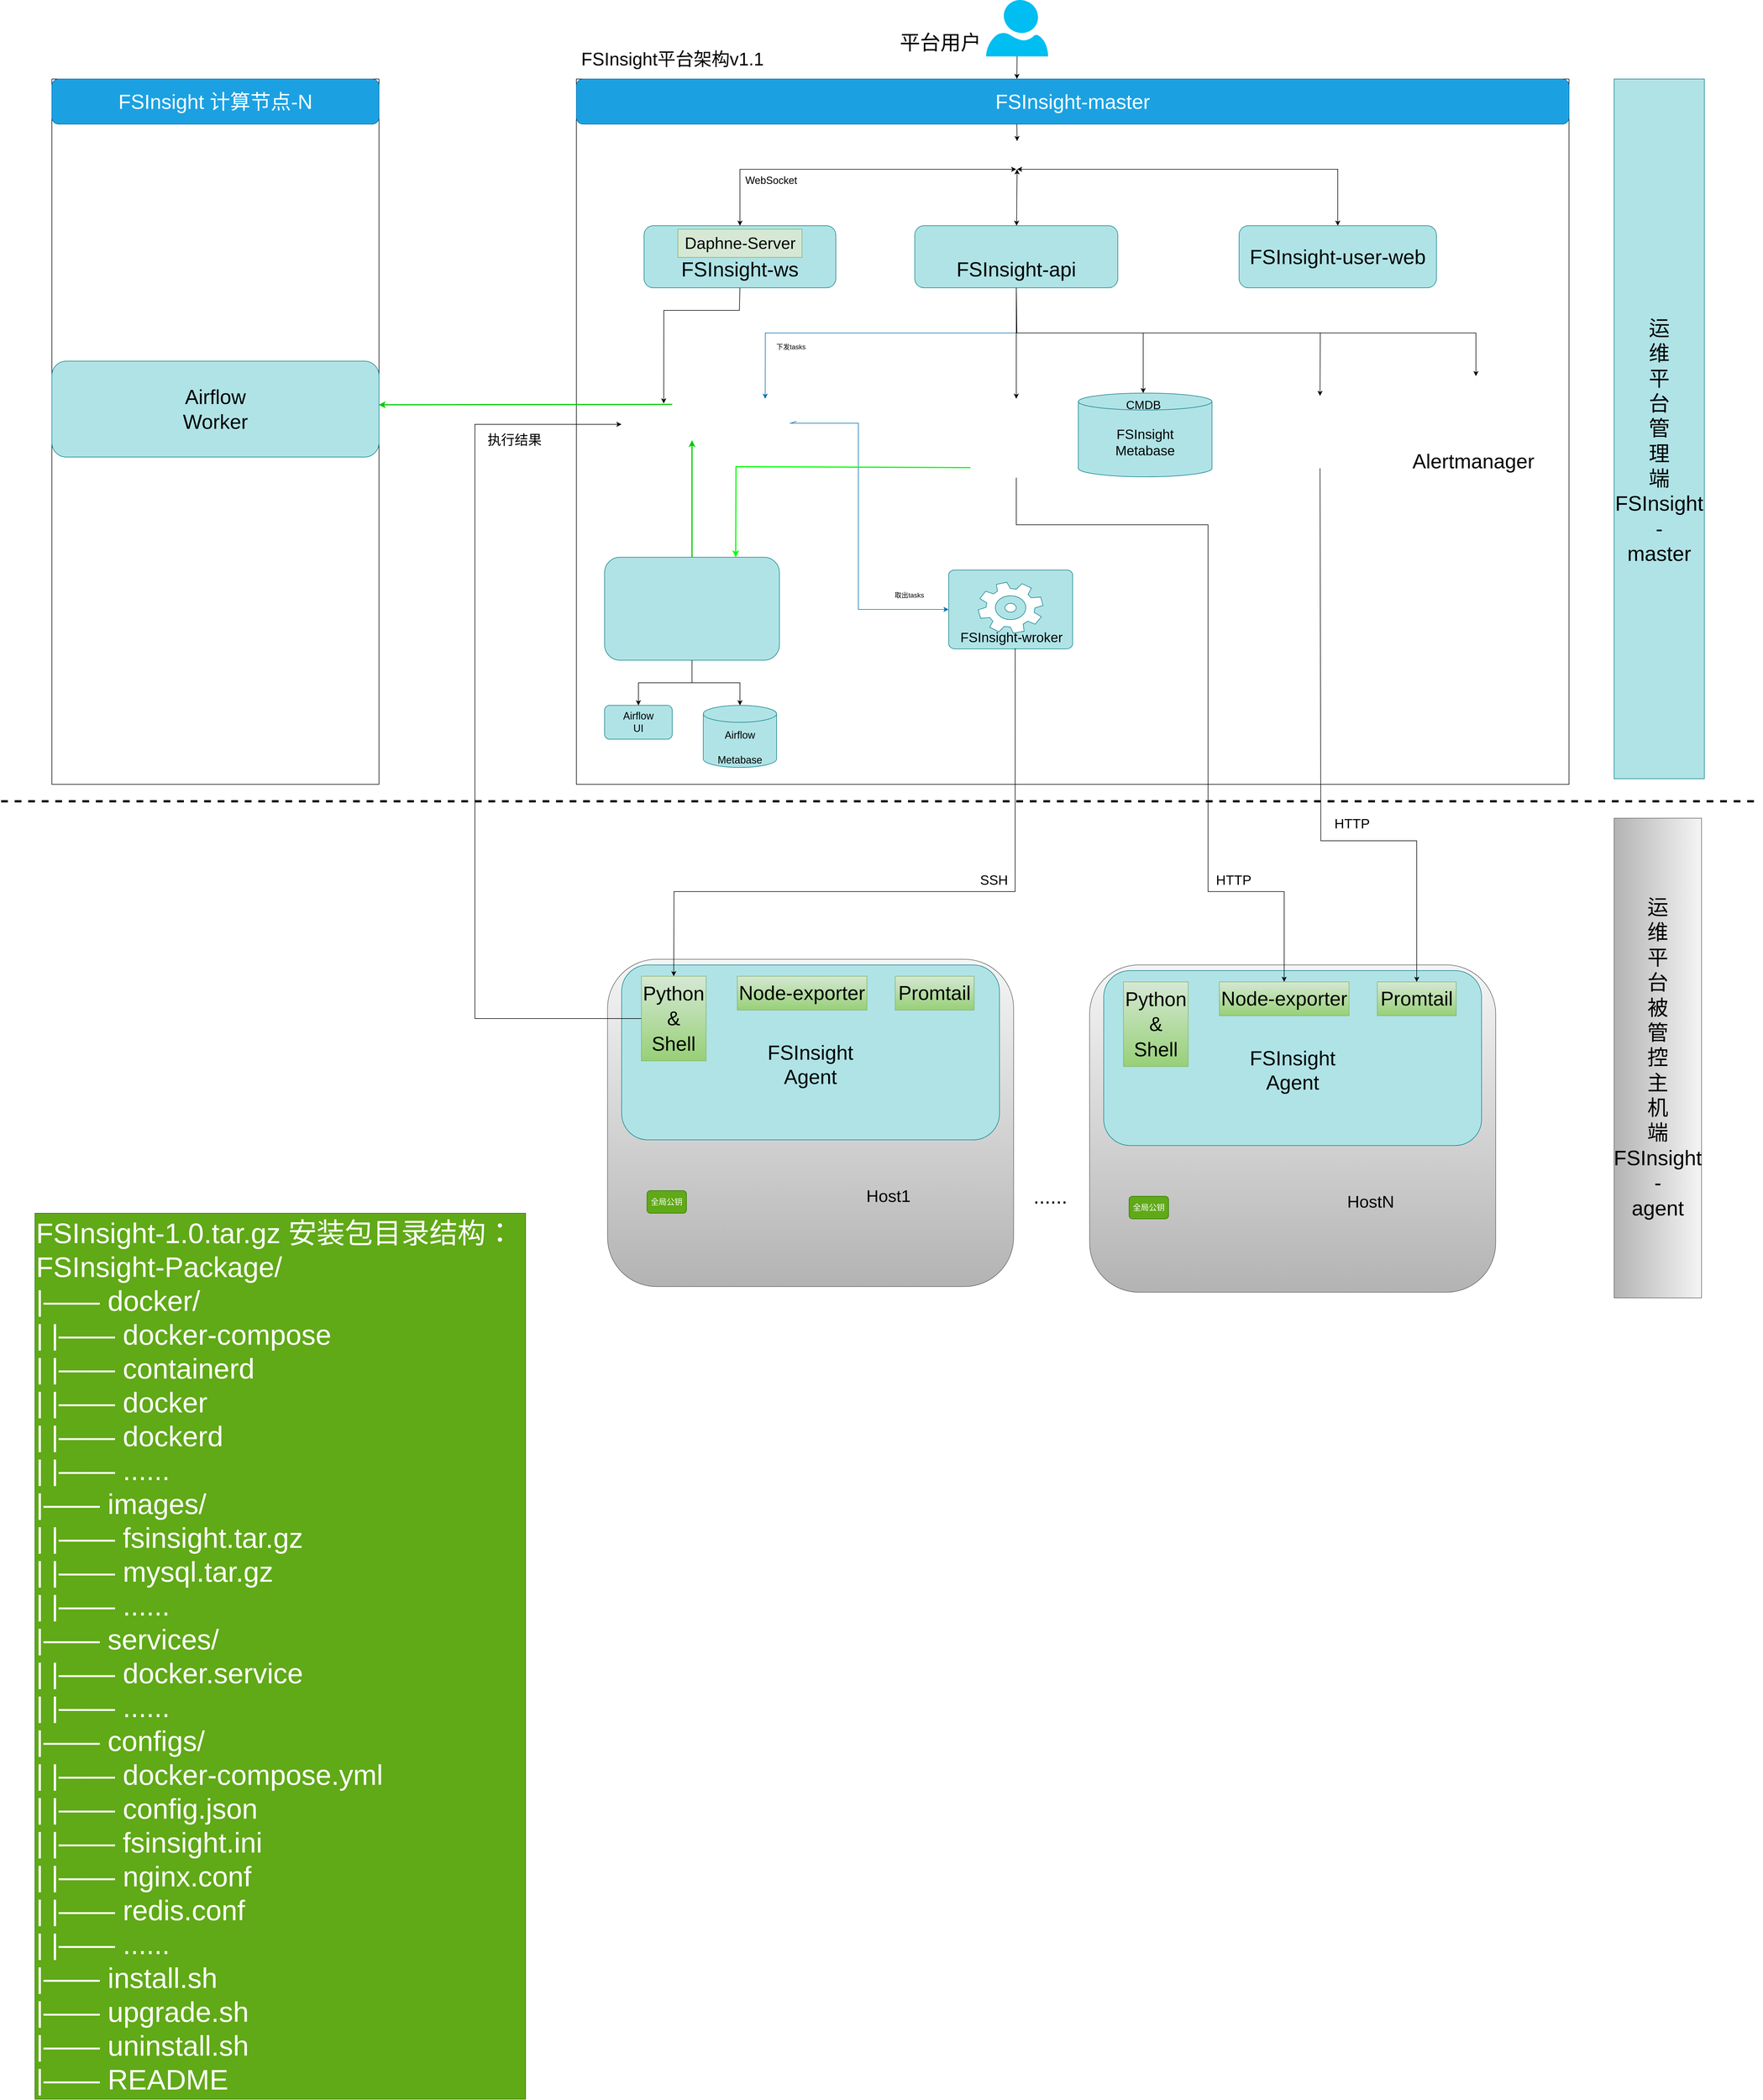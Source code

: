 <mxfile version="21.3.8" type="github">
  <diagram name="第 1 页" id="PWn0qpvjfhWFUnn55hS1">
    <mxGraphModel dx="8011" dy="-2174" grid="1" gridSize="10" guides="1" tooltips="1" connect="1" arrows="1" fold="1" page="1" pageScale="1" pageWidth="827" pageHeight="1169" math="0" shadow="0">
      <root>
        <mxCell id="0" />
        <mxCell id="1" parent="0" />
        <mxCell id="Eih9cNRxZLLOgjD7t8Rx-1" value="" style="swimlane;startSize=0;" parent="1" vertex="1">
          <mxGeometry x="-100" y="5350" width="1760" height="1250" as="geometry" />
        </mxCell>
        <mxCell id="Eih9cNRxZLLOgjD7t8Rx-2" value="&lt;font style=&quot;font-size: 36px;&quot;&gt;FSInsight-user-web&lt;/font&gt;" style="rounded=1;whiteSpace=wrap;html=1;fillColor=#b0e3e6;strokeColor=#0e8088;" parent="Eih9cNRxZLLOgjD7t8Rx-1" vertex="1">
          <mxGeometry x="1175" y="260" width="350" height="110" as="geometry" />
        </mxCell>
        <mxCell id="Eih9cNRxZLLOgjD7t8Rx-3" value="" style="shape=image;verticalLabelPosition=bottom;labelBackgroundColor=default;verticalAlign=top;aspect=fixed;imageAspect=0;image=https://www.gartner.com/imagesrv/peer-insights/vendors/logos/nginx.png;" parent="Eih9cNRxZLLOgjD7t8Rx-1" vertex="1">
          <mxGeometry x="707.12" y="110" width="148.55" height="50" as="geometry" />
        </mxCell>
        <mxCell id="Eih9cNRxZLLOgjD7t8Rx-4" value="&lt;font style=&quot;font-size: 36px;&quot;&gt;&lt;br&gt;FSInsight-api&lt;/font&gt;" style="rounded=1;whiteSpace=wrap;html=1;fillColor=#b0e3e6;strokeColor=#0e8088;" parent="Eih9cNRxZLLOgjD7t8Rx-1" vertex="1">
          <mxGeometry x="600" y="260" width="360" height="110" as="geometry" />
        </mxCell>
        <mxCell id="Eih9cNRxZLLOgjD7t8Rx-5" value="" style="shape=image;verticalLabelPosition=bottom;labelBackgroundColor=default;verticalAlign=top;aspect=fixed;imageAspect=0;image=https://upload.wikimedia.org/wikipedia/commons/thumb/0/00/Gunicorn_logo_2010.svg/2560px-Gunicorn_logo_2010.svg.png;" parent="Eih9cNRxZLLOgjD7t8Rx-1" vertex="1">
          <mxGeometry x="680.15" y="266.15" width="182.64" height="40.05" as="geometry" />
        </mxCell>
        <mxCell id="Eih9cNRxZLLOgjD7t8Rx-6" value="&lt;font style=&quot;font-size: 24px;&quot;&gt;FSInsight&lt;br&gt;Metabase&lt;/font&gt;" style="shape=cylinder3;whiteSpace=wrap;html=1;boundedLbl=1;backgroundOutline=1;size=15;fillColor=#b0e3e6;strokeColor=#0e8088;" parent="Eih9cNRxZLLOgjD7t8Rx-1" vertex="1">
          <mxGeometry x="890" y="556.64" width="237" height="148.36" as="geometry" />
        </mxCell>
        <mxCell id="Eih9cNRxZLLOgjD7t8Rx-7" value="" style="endArrow=classic;html=1;rounded=0;entryX=0;entryY=0.5;entryDx=0;entryDy=0;entryPerimeter=0;exitX=0.913;exitY=0.471;exitDx=0;exitDy=0;exitPerimeter=0;fillColor=#1ba1e2;strokeColor=#006EAF;" parent="Eih9cNRxZLLOgjD7t8Rx-1" source="Eih9cNRxZLLOgjD7t8Rx-19" target="Eih9cNRxZLLOgjD7t8Rx-21" edge="1">
          <mxGeometry width="50" height="50" relative="1" as="geometry">
            <mxPoint x="776.61" y="750" as="sourcePoint" />
            <mxPoint x="776.61" y="730" as="targetPoint" />
            <Array as="points">
              <mxPoint x="380" y="610" />
              <mxPoint x="500" y="610" />
              <mxPoint x="500" y="940" />
            </Array>
          </mxGeometry>
        </mxCell>
        <mxCell id="Eih9cNRxZLLOgjD7t8Rx-8" value="" style="endArrow=classic;html=1;rounded=0;exitX=0.5;exitY=1;exitDx=0;exitDy=0;entryX=0.75;entryY=0.294;entryDx=0;entryDy=0;entryPerimeter=0;fillColor=#1ba1e2;strokeColor=#006EAF;" parent="Eih9cNRxZLLOgjD7t8Rx-1" source="Eih9cNRxZLLOgjD7t8Rx-4" target="Eih9cNRxZLLOgjD7t8Rx-19" edge="1">
          <mxGeometry width="50" height="50" relative="1" as="geometry">
            <mxPoint x="465" y="490" as="sourcePoint" />
            <mxPoint x="475" y="510" as="targetPoint" />
            <Array as="points">
              <mxPoint x="780" y="450" />
              <mxPoint x="335" y="450" />
            </Array>
          </mxGeometry>
        </mxCell>
        <mxCell id="Eih9cNRxZLLOgjD7t8Rx-9" value="取出tasks" style="text;html=1;align=center;verticalAlign=middle;resizable=0;points=[];autosize=1;strokeColor=none;fillColor=none;" parent="Eih9cNRxZLLOgjD7t8Rx-1" vertex="1">
          <mxGeometry x="550" y="900" width="80" height="30" as="geometry" />
        </mxCell>
        <mxCell id="Eih9cNRxZLLOgjD7t8Rx-10" value="&lt;font style=&quot;font-size: 36px;&quot;&gt;&lt;br&gt;&lt;font style=&quot;font-size: 36px;&quot;&gt;FSInsight-ws&lt;/font&gt;&lt;/font&gt;" style="rounded=1;whiteSpace=wrap;html=1;fillColor=#b0e3e6;strokeColor=#0e8088;" parent="Eih9cNRxZLLOgjD7t8Rx-1" vertex="1">
          <mxGeometry x="120" y="260" width="340" height="110" as="geometry" />
        </mxCell>
        <mxCell id="Eih9cNRxZLLOgjD7t8Rx-11" value="&lt;font style=&quot;font-size: 29px;&quot;&gt;Daphne-Server&lt;/font&gt;" style="text;html=1;align=center;verticalAlign=middle;resizable=0;points=[];autosize=1;strokeColor=#82b366;fillColor=#d5e8d4;" parent="Eih9cNRxZLLOgjD7t8Rx-1" vertex="1">
          <mxGeometry x="180" y="266.15" width="220" height="50" as="geometry" />
        </mxCell>
        <mxCell id="Eih9cNRxZLLOgjD7t8Rx-12" value="" style="endArrow=classic;startArrow=classic;html=1;rounded=0;exitX=0.5;exitY=0;exitDx=0;exitDy=0;" parent="Eih9cNRxZLLOgjD7t8Rx-1" source="Eih9cNRxZLLOgjD7t8Rx-10" edge="1">
          <mxGeometry width="50" height="50" relative="1" as="geometry">
            <mxPoint x="350" y="310" as="sourcePoint" />
            <mxPoint x="780" y="160" as="targetPoint" />
            <Array as="points">
              <mxPoint x="290" y="160" />
            </Array>
          </mxGeometry>
        </mxCell>
        <mxCell id="Eih9cNRxZLLOgjD7t8Rx-13" value="" style="endArrow=classic;startArrow=classic;html=1;rounded=0;entryX=0.5;entryY=1;entryDx=0;entryDy=0;" parent="Eih9cNRxZLLOgjD7t8Rx-1" source="Eih9cNRxZLLOgjD7t8Rx-4" target="Eih9cNRxZLLOgjD7t8Rx-3" edge="1">
          <mxGeometry width="50" height="50" relative="1" as="geometry">
            <mxPoint x="350" y="250" as="sourcePoint" />
            <mxPoint x="475" y="120" as="targetPoint" />
          </mxGeometry>
        </mxCell>
        <mxCell id="Eih9cNRxZLLOgjD7t8Rx-14" value="" style="endArrow=classic;startArrow=classic;html=1;rounded=0;entryX=0.5;entryY=1;entryDx=0;entryDy=0;exitX=0.5;exitY=0;exitDx=0;exitDy=0;" parent="Eih9cNRxZLLOgjD7t8Rx-1" source="Eih9cNRxZLLOgjD7t8Rx-2" target="Eih9cNRxZLLOgjD7t8Rx-3" edge="1">
          <mxGeometry width="50" height="50" relative="1" as="geometry">
            <mxPoint x="350" y="250" as="sourcePoint" />
            <mxPoint x="400" y="200" as="targetPoint" />
            <Array as="points">
              <mxPoint x="1350" y="160" />
              <mxPoint x="1055" y="160" />
            </Array>
          </mxGeometry>
        </mxCell>
        <mxCell id="Eih9cNRxZLLOgjD7t8Rx-15" value="CMDB" style="text;html=1;align=center;verticalAlign=middle;resizable=0;points=[];autosize=1;strokeColor=none;fillColor=none;fontSize=21;" parent="Eih9cNRxZLLOgjD7t8Rx-1" vertex="1">
          <mxGeometry x="960" y="556.64" width="90" height="40" as="geometry" />
        </mxCell>
        <mxCell id="Eih9cNRxZLLOgjD7t8Rx-19" value="" style="shape=image;verticalLabelPosition=bottom;labelBackgroundColor=#33FFFF;verticalAlign=top;aspect=fixed;imageAspect=0;image=https://download.logo.wine/logo/Redis/Redis-Logo.wine.png;" parent="Eih9cNRxZLLOgjD7t8Rx-1" vertex="1">
          <mxGeometry x="80" y="500" width="339.72" height="226.72" as="geometry" />
        </mxCell>
        <mxCell id="Eih9cNRxZLLOgjD7t8Rx-20" value="&lt;font style=&quot;font-size: 36px;&quot;&gt;FSInsight-master&lt;/font&gt;" style="rounded=1;whiteSpace=wrap;html=1;fillColor=#1ba1e2;strokeColor=#006EAF;fontColor=#ffffff;" parent="Eih9cNRxZLLOgjD7t8Rx-1" vertex="1">
          <mxGeometry width="1760" height="80" as="geometry" />
        </mxCell>
        <mxCell id="Eih9cNRxZLLOgjD7t8Rx-21" value="" style="verticalLabelPosition=bottom;html=1;verticalAlign=top;align=center;strokeColor=#0e8088;fillColor=#b0e3e6;shape=mxgraph.azure.worker_role;labelBackgroundColor=#33FFFF;fontSize=24;" parent="Eih9cNRxZLLOgjD7t8Rx-1" vertex="1">
          <mxGeometry x="660" y="870" width="220" height="140" as="geometry" />
        </mxCell>
        <mxCell id="Eih9cNRxZLLOgjD7t8Rx-22" value="&lt;font style=&quot;font-size: 24px;&quot;&gt;FSInsight-wroker&lt;/font&gt;" style="text;html=1;align=center;verticalAlign=middle;resizable=0;points=[];autosize=1;strokeColor=none;fillColor=none;fontSize=24;" parent="Eih9cNRxZLLOgjD7t8Rx-1" vertex="1">
          <mxGeometry x="671.47" y="970" width="200" height="40" as="geometry" />
        </mxCell>
        <mxCell id="Eih9cNRxZLLOgjD7t8Rx-23" value="" style="shape=image;verticalLabelPosition=bottom;labelBackgroundColor=default;verticalAlign=top;aspect=fixed;imageAspect=0;image=https://grafana.com/docs/loki/latest/logo_and_name.png;" parent="Eih9cNRxZLLOgjD7t8Rx-1" vertex="1">
          <mxGeometry x="1210" y="561.64" width="217.13" height="128.19" as="geometry" />
        </mxCell>
        <mxCell id="Eih9cNRxZLLOgjD7t8Rx-24" value="" style="shape=image;verticalLabelPosition=bottom;labelBackgroundColor=default;verticalAlign=top;aspect=fixed;imageAspect=0;image=https://seeklogo.com/images/P/prometheus-monitoring-system-logo-3C07B67C00-seeklogo.com.png;" parent="Eih9cNRxZLLOgjD7t8Rx-1" vertex="1">
          <mxGeometry x="698.6" y="566.64" width="162.79" height="140" as="geometry" />
        </mxCell>
        <mxCell id="Eih9cNRxZLLOgjD7t8Rx-25" value="" style="endArrow=classic;html=1;rounded=0;" parent="Eih9cNRxZLLOgjD7t8Rx-1" edge="1" target="Eih9cNRxZLLOgjD7t8Rx-15">
          <mxGeometry width="50" height="50" relative="1" as="geometry">
            <mxPoint x="1005" y="450" as="sourcePoint" />
            <mxPoint x="780" y="520" as="targetPoint" />
            <Array as="points">
              <mxPoint x="1005" y="450" />
            </Array>
          </mxGeometry>
        </mxCell>
        <mxCell id="Eih9cNRxZLLOgjD7t8Rx-26" value="" style="endArrow=classic;html=1;rounded=0;entryX=0.5;entryY=0;entryDx=0;entryDy=0;exitX=0.5;exitY=1;exitDx=0;exitDy=0;" parent="Eih9cNRxZLLOgjD7t8Rx-1" source="Eih9cNRxZLLOgjD7t8Rx-4" target="Eih9cNRxZLLOgjD7t8Rx-23" edge="1">
          <mxGeometry width="50" height="50" relative="1" as="geometry">
            <mxPoint x="760" y="340" as="sourcePoint" />
            <mxPoint x="635" y="455" as="targetPoint" />
            <Array as="points">
              <mxPoint x="781" y="450" />
              <mxPoint x="1319" y="450" />
            </Array>
          </mxGeometry>
        </mxCell>
        <mxCell id="Eih9cNRxZLLOgjD7t8Rx-27" value="" style="endArrow=classic;html=1;rounded=0;strokeWidth=1;fontSize=37;entryX=0.5;entryY=0;entryDx=0;entryDy=0;exitX=0.5;exitY=1;exitDx=0;exitDy=0;" parent="Eih9cNRxZLLOgjD7t8Rx-1" source="Eih9cNRxZLLOgjD7t8Rx-10" edge="1">
          <mxGeometry width="50" height="50" relative="1" as="geometry">
            <mxPoint x="490" y="600" as="sourcePoint" />
            <mxPoint x="154.86" y="575" as="targetPoint" />
            <Array as="points">
              <mxPoint x="289" y="410" />
              <mxPoint x="155" y="410" />
            </Array>
          </mxGeometry>
        </mxCell>
        <mxCell id="Eih9cNRxZLLOgjD7t8Rx-29" value="Alertmanager" style="text;html=1;align=center;verticalAlign=middle;resizable=0;points=[];autosize=1;strokeColor=none;fillColor=none;fontSize=36;" parent="Eih9cNRxZLLOgjD7t8Rx-1" vertex="1">
          <mxGeometry x="1470" y="646.64" width="240" height="60" as="geometry" />
        </mxCell>
        <mxCell id="Eih9cNRxZLLOgjD7t8Rx-31" value="" style="endArrow=classic;html=1;rounded=0;strokeWidth=1;fontSize=32;exitX=0.5;exitY=1;exitDx=0;exitDy=0;entryX=0.5;entryY=0;entryDx=0;entryDy=0;" parent="Eih9cNRxZLLOgjD7t8Rx-1" source="Eih9cNRxZLLOgjD7t8Rx-4" target="yFFvs3m6YBxsAAmta-Yr-5" edge="1">
          <mxGeometry width="50" height="50" relative="1" as="geometry">
            <mxPoint x="1020" y="730" as="sourcePoint" />
            <mxPoint x="1355" y="540" as="targetPoint" />
            <Array as="points">
              <mxPoint x="780" y="450" />
              <mxPoint x="1595" y="450" />
            </Array>
          </mxGeometry>
        </mxCell>
        <mxCell id="B23y7wXSr48O5kqvbDNo-2" value="" style="endArrow=classic;html=1;rounded=0;entryX=0.5;entryY=0;entryDx=0;entryDy=0;" parent="Eih9cNRxZLLOgjD7t8Rx-1" target="Eih9cNRxZLLOgjD7t8Rx-3" edge="1">
          <mxGeometry width="50" height="50" relative="1" as="geometry">
            <mxPoint x="781" y="80" as="sourcePoint" />
            <mxPoint x="791" y="10" as="targetPoint" />
          </mxGeometry>
        </mxCell>
        <mxCell id="B23y7wXSr48O5kqvbDNo-4" value="" style="rounded=1;whiteSpace=wrap;html=1;fontSize=36;fillColor=#b0e3e6;strokeColor=#0e8088;" parent="Eih9cNRxZLLOgjD7t8Rx-1" vertex="1">
          <mxGeometry x="50" y="847.5" width="310" height="182.5" as="geometry" />
        </mxCell>
        <mxCell id="B23y7wXSr48O5kqvbDNo-3" value="" style="shape=image;verticalLabelPosition=bottom;labelBackgroundColor=default;verticalAlign=top;aspect=fixed;imageAspect=0;image=https://upload.wikimedia.org/wikipedia/commons/d/de/AirflowLogo.png;" parent="Eih9cNRxZLLOgjD7t8Rx-1" vertex="1">
          <mxGeometry x="61.01" y="885" width="258.71" height="100" as="geometry" />
        </mxCell>
        <mxCell id="B23y7wXSr48O5kqvbDNo-5" value="&lt;font style=&quot;font-size: 18px;&quot;&gt;Airflow&lt;br&gt;Metabase&lt;/font&gt;" style="shape=cylinder3;whiteSpace=wrap;html=1;boundedLbl=1;backgroundOutline=1;size=15;fontSize=36;fillColor=#b0e3e6;strokeColor=#0e8088;" parent="Eih9cNRxZLLOgjD7t8Rx-1" vertex="1">
          <mxGeometry x="225" y="1110" width="130" height="110" as="geometry" />
        </mxCell>
        <mxCell id="B23y7wXSr48O5kqvbDNo-6" value="Airflow&lt;br&gt;UI" style="rounded=1;whiteSpace=wrap;html=1;fontSize=18;fillColor=#b0e3e6;strokeColor=#0e8088;" parent="Eih9cNRxZLLOgjD7t8Rx-1" vertex="1">
          <mxGeometry x="50" y="1110" width="120" height="60" as="geometry" />
        </mxCell>
        <mxCell id="B23y7wXSr48O5kqvbDNo-7" value="" style="endArrow=classic;html=1;rounded=0;fontSize=18;exitX=0.5;exitY=1;exitDx=0;exitDy=0;entryX=0.5;entryY=0;entryDx=0;entryDy=0;entryPerimeter=0;" parent="Eih9cNRxZLLOgjD7t8Rx-1" source="B23y7wXSr48O5kqvbDNo-4" target="B23y7wXSr48O5kqvbDNo-5" edge="1">
          <mxGeometry width="50" height="50" relative="1" as="geometry">
            <mxPoint x="980" y="1030" as="sourcePoint" />
            <mxPoint x="1030" y="980" as="targetPoint" />
            <Array as="points">
              <mxPoint x="205" y="1070" />
              <mxPoint x="290" y="1070" />
            </Array>
          </mxGeometry>
        </mxCell>
        <mxCell id="B23y7wXSr48O5kqvbDNo-8" value="" style="endArrow=classic;html=1;rounded=0;fontSize=18;exitX=0.5;exitY=1;exitDx=0;exitDy=0;entryX=0.5;entryY=0;entryDx=0;entryDy=0;" parent="Eih9cNRxZLLOgjD7t8Rx-1" source="B23y7wXSr48O5kqvbDNo-4" target="B23y7wXSr48O5kqvbDNo-6" edge="1">
          <mxGeometry width="50" height="50" relative="1" as="geometry">
            <mxPoint x="980" y="1030" as="sourcePoint" />
            <mxPoint x="1030" y="980" as="targetPoint" />
            <Array as="points">
              <mxPoint x="205" y="1070" />
              <mxPoint x="110" y="1070" />
            </Array>
          </mxGeometry>
        </mxCell>
        <mxCell id="B23y7wXSr48O5kqvbDNo-9" value="" style="endArrow=classic;html=1;rounded=0;fontSize=18;entryX=0.368;entryY=0.618;entryDx=0;entryDy=0;exitX=0.5;exitY=0;exitDx=0;exitDy=0;entryPerimeter=0;strokeColor=#00CC00;strokeWidth=2;" parent="Eih9cNRxZLLOgjD7t8Rx-1" source="B23y7wXSr48O5kqvbDNo-4" target="Eih9cNRxZLLOgjD7t8Rx-19" edge="1">
          <mxGeometry width="50" height="50" relative="1" as="geometry">
            <mxPoint x="700" y="830" as="sourcePoint" />
            <mxPoint x="750" y="780" as="targetPoint" />
          </mxGeometry>
        </mxCell>
        <mxCell id="B23y7wXSr48O5kqvbDNo-15" value="" style="endArrow=classic;html=1;rounded=0;strokeColor=#00FF00;strokeWidth=2;fontSize=36;entryX=0.75;entryY=0;entryDx=0;entryDy=0;exitX=0;exitY=0.872;exitDx=0;exitDy=0;exitPerimeter=0;" parent="Eih9cNRxZLLOgjD7t8Rx-1" source="Eih9cNRxZLLOgjD7t8Rx-24" target="B23y7wXSr48O5kqvbDNo-4" edge="1">
          <mxGeometry width="50" height="50" relative="1" as="geometry">
            <mxPoint x="330" y="687" as="sourcePoint" />
            <mxPoint x="500" y="840" as="targetPoint" />
            <Array as="points">
              <mxPoint x="283" y="687" />
            </Array>
          </mxGeometry>
        </mxCell>
        <mxCell id="VdnHaezH6w9F2HP4i1kv-1" value="WebSocket" style="text;html=1;align=center;verticalAlign=middle;resizable=0;points=[];autosize=1;strokeColor=none;fillColor=none;fontSize=18;" parent="Eih9cNRxZLLOgjD7t8Rx-1" vertex="1">
          <mxGeometry x="285" y="160" width="120" height="40" as="geometry" />
        </mxCell>
        <mxCell id="yFFvs3m6YBxsAAmta-Yr-1" value="" style="endArrow=classic;html=1;rounded=0;entryX=0.5;entryY=0;entryDx=0;entryDy=0;" edge="1" parent="Eih9cNRxZLLOgjD7t8Rx-1" target="Eih9cNRxZLLOgjD7t8Rx-24">
          <mxGeometry width="50" height="50" relative="1" as="geometry">
            <mxPoint x="780" y="450" as="sourcePoint" />
            <mxPoint x="501.8" y="549.18" as="targetPoint" />
          </mxGeometry>
        </mxCell>
        <mxCell id="yFFvs3m6YBxsAAmta-Yr-2" value="下发tasks" style="text;html=1;align=center;verticalAlign=middle;resizable=0;points=[];autosize=1;strokeColor=none;fillColor=none;" vertex="1" parent="Eih9cNRxZLLOgjD7t8Rx-1">
          <mxGeometry x="339.72" y="460" width="80" height="30" as="geometry" />
        </mxCell>
        <mxCell id="yFFvs3m6YBxsAAmta-Yr-4" value="" style="shape=image;verticalLabelPosition=bottom;labelBackgroundColor=default;verticalAlign=top;aspect=fixed;imageAspect=0;image=https://upload.wikimedia.org/wikipedia/commons/thumb/a/a1/Grafana_logo.svg/1200px-Grafana_logo.svg.png;" vertex="1" parent="Eih9cNRxZLLOgjD7t8Rx-1">
          <mxGeometry x="1610" y="260" width="106.8" height="108.98" as="geometry" />
        </mxCell>
        <mxCell id="yFFvs3m6YBxsAAmta-Yr-5" value="" style="shape=image;verticalLabelPosition=bottom;labelBackgroundColor=default;verticalAlign=top;aspect=fixed;imageAspect=0;image=https://cdn-icons-png.flaticon.com/512/5799/5799222.png;" vertex="1" parent="Eih9cNRxZLLOgjD7t8Rx-1">
          <mxGeometry x="1540" y="526.64" width="110" height="110" as="geometry" />
        </mxCell>
        <mxCell id="Eih9cNRxZLLOgjD7t8Rx-32" value="&amp;nbsp; &amp;nbsp; &amp;nbsp; &amp;nbsp; &amp;nbsp;&lt;br&gt;&lt;br&gt;&lt;br&gt;&lt;br&gt;&lt;br&gt;&lt;br&gt;&lt;br&gt;&lt;br&gt;&lt;br&gt;&amp;nbsp; &amp;nbsp; &amp;nbsp; &amp;nbsp; &amp;nbsp; &amp;nbsp; &amp;nbsp; &amp;nbsp; &amp;nbsp; &amp;nbsp; &amp;nbsp; &amp;nbsp; &amp;nbsp; &amp;nbsp; &amp;nbsp; &amp;nbsp; &amp;nbsp; &amp;nbsp; &amp;nbsp; &amp;nbsp; &amp;nbsp; &amp;nbsp; &amp;nbsp; &amp;nbsp; &amp;nbsp;&lt;br&gt;&lt;br&gt;&lt;br&gt;&lt;br&gt;&lt;br&gt;&lt;br&gt;&lt;br&gt;&lt;br&gt;&lt;br&gt;&amp;nbsp; &amp;nbsp; &amp;nbsp; &amp;nbsp; &amp;nbsp; &amp;nbsp; &amp;nbsp; &amp;nbsp; &amp;nbsp; &amp;nbsp; &amp;nbsp; &amp;nbsp; &amp;nbsp; &amp;nbsp; &amp;nbsp; &amp;nbsp; &amp;nbsp; &amp;nbsp; &amp;nbsp; &amp;nbsp; &amp;nbsp; &amp;nbsp; &amp;nbsp; &amp;nbsp; &amp;nbsp; &amp;nbsp; &amp;nbsp; &amp;nbsp; &amp;nbsp; &amp;nbsp; &amp;nbsp; &amp;nbsp; &amp;nbsp; &amp;nbsp; &amp;nbsp; &amp;nbsp; &amp;nbsp; &amp;nbsp; &amp;nbsp; &amp;nbsp; &amp;nbsp; &amp;nbsp;&lt;font style=&quot;font-size: 30px;&quot;&gt;HostN&lt;/font&gt;" style="rounded=1;whiteSpace=wrap;html=1;fillColor=#f5f5f5;gradientColor=#b3b3b3;strokeColor=#666666;" parent="1" vertex="1">
          <mxGeometry x="810" y="6920" width="720" height="580" as="geometry" />
        </mxCell>
        <mxCell id="Eih9cNRxZLLOgjD7t8Rx-33" value="" style="verticalLabelPosition=bottom;html=1;verticalAlign=top;align=center;strokeColor=none;fillColor=#00BEF2;shape=mxgraph.azure.user;" parent="1" vertex="1">
          <mxGeometry x="626.39" y="5210" width="110" height="100" as="geometry" />
        </mxCell>
        <mxCell id="Eih9cNRxZLLOgjD7t8Rx-34" value="&lt;font style=&quot;font-size: 36px;&quot;&gt;平台用户&lt;/font&gt;" style="text;html=1;align=center;verticalAlign=middle;resizable=0;points=[];autosize=1;strokeColor=none;fillColor=none;fontSize=24;" parent="1" vertex="1">
          <mxGeometry x="460" y="5255" width="170" height="60" as="geometry" />
        </mxCell>
        <mxCell id="Eih9cNRxZLLOgjD7t8Rx-35" value="" style="endArrow=classic;html=1;rounded=0;exitX=0.5;exitY=1;exitDx=0;exitDy=0;exitPerimeter=0;" parent="1" source="Eih9cNRxZLLOgjD7t8Rx-33" edge="1">
          <mxGeometry width="50" height="50" relative="1" as="geometry">
            <mxPoint x="260" y="6030" as="sourcePoint" />
            <mxPoint x="681" y="5350" as="targetPoint" />
          </mxGeometry>
        </mxCell>
        <mxCell id="Eih9cNRxZLLOgjD7t8Rx-36" value="SSH" style="text;html=1;align=center;verticalAlign=middle;resizable=0;points=[];autosize=1;strokeColor=none;fillColor=none;fontSize=24;" parent="1" vertex="1">
          <mxGeometry x="605.24" y="6750" width="70" height="40" as="geometry" />
        </mxCell>
        <mxCell id="Eih9cNRxZLLOgjD7t8Rx-37" value="全局公钥" style="rounded=1;whiteSpace=wrap;html=1;fontSize=14;fillColor=#60a917;fontColor=#ffffff;strokeColor=#2D7600;" parent="1" vertex="1">
          <mxGeometry x="880" y="7330" width="70" height="40" as="geometry" />
        </mxCell>
        <mxCell id="Eih9cNRxZLLOgjD7t8Rx-38" value="&lt;font style=&quot;font-size: 36px;&quot;&gt;&lt;br&gt;FSInsight&lt;br&gt;Agent&lt;/font&gt;" style="rounded=1;whiteSpace=wrap;html=1;fillColor=#b0e3e6;strokeColor=#0e8088;" parent="1" vertex="1">
          <mxGeometry x="835" y="6930" width="670" height="310" as="geometry" />
        </mxCell>
        <mxCell id="Eih9cNRxZLLOgjD7t8Rx-39" value="&lt;font style=&quot;font-size: 37px;&quot;&gt;运&lt;br&gt;维&lt;br&gt;平&lt;br&gt;台&lt;br&gt;被&lt;br&gt;管&lt;br&gt;控&lt;br&gt;主&lt;br&gt;机&lt;br&gt;端&lt;br&gt;FSInsight&lt;br&gt;-&lt;br&gt;agent&lt;/font&gt;" style="rounded=0;whiteSpace=wrap;html=1;labelBackgroundColor=none;fontSize=24;fillColor=#f5f5f5;gradientColor=#b3b3b3;strokeColor=#666666;direction=south;" parent="1" vertex="1">
          <mxGeometry x="1740" y="6660" width="155" height="850" as="geometry" />
        </mxCell>
        <mxCell id="Eih9cNRxZLLOgjD7t8Rx-40" value="&lt;font style=&quot;font-size: 37px;&quot;&gt;&lt;br&gt;运&lt;br&gt;维&lt;br&gt;平&lt;br&gt;台&lt;br&gt;管&lt;br&gt;理&lt;br&gt;端&lt;br&gt;FSInsight&lt;br&gt;-&lt;br&gt;master&lt;/font&gt;" style="rounded=0;whiteSpace=wrap;html=1;labelBackgroundColor=none;fontSize=37;fillColor=#b0e3e6;strokeColor=#0e8088;direction=south;" parent="1" vertex="1">
          <mxGeometry x="1740" y="5350" width="160" height="1240" as="geometry" />
        </mxCell>
        <mxCell id="Eih9cNRxZLLOgjD7t8Rx-42" value="&lt;font style=&quot;font-size: 35px;&quot;&gt;Node-exporter&lt;/font&gt;" style="rounded=0;whiteSpace=wrap;html=1;labelBackgroundColor=none;fontSize=37;fillColor=#d5e8d4;gradientColor=#97d077;strokeColor=#82b366;" parent="1" vertex="1">
          <mxGeometry x="1040" y="6950" width="230" height="60" as="geometry" />
        </mxCell>
        <mxCell id="Eih9cNRxZLLOgjD7t8Rx-43" value="&lt;font style=&quot;font-size: 35px;&quot;&gt;Promtail&lt;/font&gt;" style="rounded=0;whiteSpace=wrap;html=1;labelBackgroundColor=none;fontSize=37;fillColor=#d5e8d4;gradientColor=#97d077;strokeColor=#82b366;" parent="1" vertex="1">
          <mxGeometry x="1320" y="6950" width="140" height="60" as="geometry" />
        </mxCell>
        <mxCell id="Eih9cNRxZLLOgjD7t8Rx-44" value="&amp;nbsp; &amp;nbsp; &amp;nbsp; &amp;nbsp; &amp;nbsp;&lt;br&gt;&lt;br&gt;&lt;br&gt;&lt;br&gt;&lt;br&gt;&lt;br&gt;&lt;br&gt;&lt;br&gt;&lt;br&gt;&amp;nbsp; &amp;nbsp; &amp;nbsp; &amp;nbsp; &amp;nbsp; &amp;nbsp; &amp;nbsp; &amp;nbsp; &amp;nbsp; &amp;nbsp; &amp;nbsp; &amp;nbsp; &amp;nbsp; &amp;nbsp; &amp;nbsp; &amp;nbsp; &amp;nbsp; &amp;nbsp; &amp;nbsp; &amp;nbsp; &amp;nbsp; &amp;nbsp; &amp;nbsp; &amp;nbsp; &amp;nbsp;&lt;br&gt;&lt;br&gt;&lt;br&gt;&lt;br&gt;&lt;br&gt;&lt;br&gt;&lt;br&gt;&lt;br&gt;&lt;br&gt;&amp;nbsp; &amp;nbsp; &amp;nbsp; &amp;nbsp; &amp;nbsp; &amp;nbsp; &amp;nbsp; &amp;nbsp; &amp;nbsp; &amp;nbsp; &amp;nbsp; &amp;nbsp; &amp;nbsp; &amp;nbsp; &amp;nbsp; &amp;nbsp; &amp;nbsp; &amp;nbsp; &amp;nbsp; &amp;nbsp; &amp;nbsp; &amp;nbsp; &amp;nbsp; &amp;nbsp; &amp;nbsp; &amp;nbsp; &amp;nbsp; &amp;nbsp; &amp;nbsp; &amp;nbsp; &amp;nbsp; &amp;nbsp; &amp;nbsp; &amp;nbsp; &amp;nbsp; &amp;nbsp; &amp;nbsp; &amp;nbsp; &amp;nbsp; &amp;nbsp; &amp;nbsp; &amp;nbsp;&lt;font style=&quot;font-size: 30px;&quot;&gt;Host1&lt;/font&gt;" style="rounded=1;whiteSpace=wrap;html=1;fillColor=#f5f5f5;gradientColor=#b3b3b3;strokeColor=#666666;" parent="1" vertex="1">
          <mxGeometry x="-44.76" y="6910" width="720" height="580" as="geometry" />
        </mxCell>
        <mxCell id="Eih9cNRxZLLOgjD7t8Rx-45" value="全局公钥" style="rounded=1;whiteSpace=wrap;html=1;fontSize=14;fillColor=#60a917;fontColor=#ffffff;strokeColor=#2D7600;" parent="1" vertex="1">
          <mxGeometry x="25.24" y="7320" width="70" height="40" as="geometry" />
        </mxCell>
        <mxCell id="Eih9cNRxZLLOgjD7t8Rx-46" value="&lt;font style=&quot;font-size: 36px;&quot;&gt;&lt;br&gt;FSInsight&lt;br&gt;Agent&lt;/font&gt;" style="rounded=1;whiteSpace=wrap;html=1;fillColor=#b0e3e6;strokeColor=#0e8088;" parent="1" vertex="1">
          <mxGeometry x="-19.76" y="6920" width="670" height="310" as="geometry" />
        </mxCell>
        <mxCell id="Eih9cNRxZLLOgjD7t8Rx-47" value="&lt;font style=&quot;font-size: 35px;&quot;&gt;Python&lt;br&gt;&amp;amp;&lt;br&gt;Shell&lt;br&gt;&lt;/font&gt;" style="rounded=0;whiteSpace=wrap;html=1;labelBackgroundColor=none;fontSize=37;fillColor=#d5e8d4;gradientColor=#97d077;strokeColor=#82b366;" parent="1" vertex="1">
          <mxGeometry x="15.24" y="6940" width="114.76" height="150" as="geometry" />
        </mxCell>
        <mxCell id="Eih9cNRxZLLOgjD7t8Rx-48" value="&lt;font style=&quot;font-size: 35px;&quot;&gt;Node-exporter&lt;/font&gt;" style="rounded=0;whiteSpace=wrap;html=1;labelBackgroundColor=none;fontSize=37;fillColor=#d5e8d4;gradientColor=#97d077;strokeColor=#82b366;" parent="1" vertex="1">
          <mxGeometry x="185.24" y="6940" width="230" height="60" as="geometry" />
        </mxCell>
        <mxCell id="Eih9cNRxZLLOgjD7t8Rx-49" value="&lt;font style=&quot;font-size: 35px;&quot;&gt;Promtail&lt;/font&gt;" style="rounded=0;whiteSpace=wrap;html=1;labelBackgroundColor=none;fontSize=37;fillColor=#d5e8d4;gradientColor=#97d077;strokeColor=#82b366;" parent="1" vertex="1">
          <mxGeometry x="465.24" y="6940" width="140" height="60" as="geometry" />
        </mxCell>
        <mxCell id="Eih9cNRxZLLOgjD7t8Rx-50" value="......" style="text;html=1;align=center;verticalAlign=middle;resizable=0;points=[];autosize=1;strokeColor=none;fillColor=none;fontSize=36;" parent="1" vertex="1">
          <mxGeometry x="700" y="7300" width="80" height="60" as="geometry" />
        </mxCell>
        <mxCell id="Eih9cNRxZLLOgjD7t8Rx-51" value="" style="endArrow=classic;html=1;rounded=0;strokeWidth=1;fontSize=36;exitX=0.5;exitY=1;exitDx=0;exitDy=0;" parent="1" source="Eih9cNRxZLLOgjD7t8Rx-24" target="Eih9cNRxZLLOgjD7t8Rx-42" edge="1">
          <mxGeometry width="50" height="50" relative="1" as="geometry">
            <mxPoint x="650" y="6060" as="sourcePoint" />
            <mxPoint x="970" y="6270" as="targetPoint" />
            <Array as="points">
              <mxPoint x="680" y="6140" />
              <mxPoint x="1020" y="6140" />
              <mxPoint x="1020" y="6540" />
              <mxPoint x="1020" y="6790" />
              <mxPoint x="1155" y="6790" />
            </Array>
          </mxGeometry>
        </mxCell>
        <mxCell id="Eih9cNRxZLLOgjD7t8Rx-52" value="" style="endArrow=classic;html=1;rounded=0;strokeWidth=1;fontSize=36;exitX=0.5;exitY=1;exitDx=0;exitDy=0;entryX=0.5;entryY=0;entryDx=0;entryDy=0;" parent="1" source="Eih9cNRxZLLOgjD7t8Rx-23" target="Eih9cNRxZLLOgjD7t8Rx-43" edge="1">
          <mxGeometry width="50" height="50" relative="1" as="geometry">
            <mxPoint x="760" y="6350" as="sourcePoint" />
            <mxPoint x="810" y="6300" as="targetPoint" />
            <Array as="points">
              <mxPoint x="1220" y="6700" />
              <mxPoint x="1390" y="6700" />
            </Array>
          </mxGeometry>
        </mxCell>
        <mxCell id="Eih9cNRxZLLOgjD7t8Rx-53" value="" style="endArrow=classic;html=1;rounded=0;strokeWidth=1;fontSize=36;entryX=0.5;entryY=0;entryDx=0;entryDy=0;exitX=0.533;exitY=0.979;exitDx=0;exitDy=0;exitPerimeter=0;" parent="1" source="Eih9cNRxZLLOgjD7t8Rx-22" target="Eih9cNRxZLLOgjD7t8Rx-47" edge="1">
          <mxGeometry width="50" height="50" relative="1" as="geometry">
            <mxPoint x="370" y="6390" as="sourcePoint" />
            <mxPoint x="570" y="6280" as="targetPoint" />
            <Array as="points">
              <mxPoint x="678" y="6790" />
              <mxPoint x="73" y="6790" />
            </Array>
          </mxGeometry>
        </mxCell>
        <mxCell id="Eih9cNRxZLLOgjD7t8Rx-54" value="" style="endArrow=classic;html=1;rounded=0;strokeWidth=1;fontSize=36;exitX=0;exitY=0.5;exitDx=0;exitDy=0;" parent="1" source="Eih9cNRxZLLOgjD7t8Rx-47" edge="1">
          <mxGeometry width="50" height="50" relative="1" as="geometry">
            <mxPoint x="760" y="6260" as="sourcePoint" />
            <mxPoint x="-20" y="5962" as="targetPoint" />
            <Array as="points">
              <mxPoint x="-280" y="7015" />
              <mxPoint x="-280" y="5962" />
            </Array>
          </mxGeometry>
        </mxCell>
        <mxCell id="Eih9cNRxZLLOgjD7t8Rx-55" value="执行结果" style="text;html=1;align=center;verticalAlign=middle;resizable=0;points=[];autosize=1;strokeColor=none;fillColor=none;fontSize=24;" parent="1" vertex="1">
          <mxGeometry x="-270" y="5970" width="120" height="40" as="geometry" />
        </mxCell>
        <mxCell id="Eih9cNRxZLLOgjD7t8Rx-56" value="HTTP" style="text;html=1;align=center;verticalAlign=middle;resizable=0;points=[];autosize=1;strokeColor=none;fillColor=none;fontSize=24;" parent="1" vertex="1">
          <mxGeometry x="1020" y="6750" width="90" height="40" as="geometry" />
        </mxCell>
        <mxCell id="Eih9cNRxZLLOgjD7t8Rx-57" value="HTTP" style="text;html=1;align=center;verticalAlign=middle;resizable=0;points=[];autosize=1;strokeColor=none;fillColor=none;fontSize=24;" parent="1" vertex="1">
          <mxGeometry x="1230" y="6650" width="90" height="40" as="geometry" />
        </mxCell>
        <mxCell id="Eih9cNRxZLLOgjD7t8Rx-58" value="&lt;font style=&quot;font-size: 32px;&quot;&gt;FSInsight平台架构v1.1&lt;/font&gt;" style="text;html=1;align=center;verticalAlign=middle;resizable=0;points=[];autosize=1;strokeColor=none;fillColor=none;fontSize=25;" parent="1" vertex="1">
          <mxGeometry x="-105.18" y="5290" width="350" height="50" as="geometry" />
        </mxCell>
        <mxCell id="5G6BUOi-uD9NeLcH04Ix-2" value="" style="endArrow=none;dashed=1;html=1;rounded=0;strokeWidth=4;" parent="1" edge="1">
          <mxGeometry width="50" height="50" relative="1" as="geometry">
            <mxPoint x="-1120" y="6630" as="sourcePoint" />
            <mxPoint x="2000" y="6630" as="targetPoint" />
          </mxGeometry>
        </mxCell>
        <mxCell id="5G6BUOi-uD9NeLcH04Ix-3" value="&lt;font style=&quot;font-size: 35px;&quot;&gt;Python&lt;br&gt;&amp;amp;&lt;br&gt;Shell&lt;br&gt;&lt;/font&gt;" style="rounded=0;whiteSpace=wrap;html=1;labelBackgroundColor=none;fontSize=37;fillColor=#d5e8d4;gradientColor=#97d077;strokeColor=#82b366;" parent="1" vertex="1">
          <mxGeometry x="870" y="6950" width="114.76" height="150" as="geometry" />
        </mxCell>
        <mxCell id="B23y7wXSr48O5kqvbDNo-10" value="" style="endArrow=classic;html=1;rounded=0;fontSize=18;strokeColor=#00CC00;entryX=0.999;entryY=0.455;entryDx=0;entryDy=0;entryPerimeter=0;exitX=0.265;exitY=0.338;exitDx=0;exitDy=0;exitPerimeter=0;strokeWidth=2;" parent="1" source="Eih9cNRxZLLOgjD7t8Rx-19" target="B23y7wXSr48O5kqvbDNo-13" edge="1">
          <mxGeometry width="50" height="50" relative="1" as="geometry">
            <mxPoint x="-30" y="5910" as="sourcePoint" />
            <mxPoint x="-420" y="5910" as="targetPoint" />
          </mxGeometry>
        </mxCell>
        <mxCell id="B23y7wXSr48O5kqvbDNo-11" value="" style="swimlane;startSize=0;fontSize=18;" parent="1" vertex="1">
          <mxGeometry x="-1030" y="5350" width="580" height="1250" as="geometry" />
        </mxCell>
        <mxCell id="B23y7wXSr48O5kqvbDNo-12" value="&lt;font style=&quot;font-size: 36px;&quot;&gt;FSInsight 计算节点-N&lt;/font&gt;" style="rounded=1;whiteSpace=wrap;html=1;fontSize=18;fillColor=#1ba1e2;fontColor=#ffffff;strokeColor=#006EAF;" parent="B23y7wXSr48O5kqvbDNo-11" vertex="1">
          <mxGeometry width="580" height="80" as="geometry" />
        </mxCell>
        <mxCell id="B23y7wXSr48O5kqvbDNo-13" value="&lt;font style=&quot;font-size: 36px;&quot;&gt;Airflow&lt;br&gt;Worker&lt;/font&gt;" style="rounded=1;whiteSpace=wrap;html=1;fontSize=18;fillColor=#b0e3e6;strokeColor=#0e8088;" parent="B23y7wXSr48O5kqvbDNo-11" vertex="1">
          <mxGeometry y="500" width="580" height="170" as="geometry" />
        </mxCell>
        <mxCell id="wShvpPI2MM-ij_ak4EXV-1" value="FSInsight-1.0.tar.gz 安装包目录结构：&lt;br&gt;FSInsight-Package/&lt;br&gt;|—— docker/&lt;br&gt;|&lt;span style=&quot;white-space: pre;&quot;&gt; &lt;/span&gt;|—— docker-compose&lt;br&gt;|&lt;span style=&quot;white-space: pre;&quot;&gt; &lt;/span&gt;|—— containerd&lt;br&gt;|&lt;span style=&quot;white-space: pre;&quot;&gt; &lt;/span&gt;|—— docker&lt;br&gt;|&lt;span style=&quot;white-space: pre;&quot;&gt; &lt;/span&gt;|—— dockerd&lt;br&gt;|&lt;span style=&quot;white-space: pre;&quot;&gt; &lt;/span&gt;|—— ......&lt;br&gt;|—— images/&lt;br&gt;|&lt;span style=&quot;white-space: pre;&quot;&gt; &lt;/span&gt;|—— fsinsight.tar.gz&lt;br&gt;|&lt;span style=&quot;white-space: pre;&quot;&gt; &lt;/span&gt;|—— mysql.tar.gz&lt;br&gt;|&lt;span style=&quot;white-space: pre;&quot;&gt; &lt;/span&gt;|—— ......&lt;br&gt;|—— services/&lt;br&gt;|&lt;span style=&quot;white-space: pre;&quot;&gt; &lt;/span&gt;|—— docker.service&lt;br&gt;|&lt;span style=&quot;white-space: pre;&quot;&gt; &lt;/span&gt;|—— ......&lt;br&gt;|—— configs/&lt;br&gt;|&lt;span style=&quot;white-space: pre;&quot;&gt; &lt;/span&gt;|—— docker-compose.yml&lt;br&gt;|&lt;span style=&quot;white-space: pre;&quot;&gt; &lt;/span&gt;|—— config.json&lt;br&gt;|&lt;span style=&quot;white-space: pre;&quot;&gt; &lt;/span&gt;|—— fsinsight.ini&lt;br&gt;|&lt;span style=&quot;white-space: pre;&quot;&gt; &lt;/span&gt;|—— nginx.conf&lt;br&gt;|&lt;span style=&quot;white-space: pre;&quot;&gt; &lt;/span&gt;|—— redis.conf&lt;br&gt;|&lt;span style=&quot;white-space: pre;&quot;&gt; &lt;/span&gt;|—— ......&lt;br&gt;|—— install.sh&lt;br&gt;|—— upgrade.sh&lt;br&gt;|—— uninstall.sh&lt;br&gt;|—— README" style="text;html=1;align=left;verticalAlign=middle;resizable=0;points=[];autosize=1;strokeColor=#2D7600;fillColor=#60a917;fontSize=50;fontColor=#ffffff;" parent="1" vertex="1">
          <mxGeometry x="-1060" y="7360" width="870" height="1570" as="geometry" />
        </mxCell>
      </root>
    </mxGraphModel>
  </diagram>
</mxfile>

